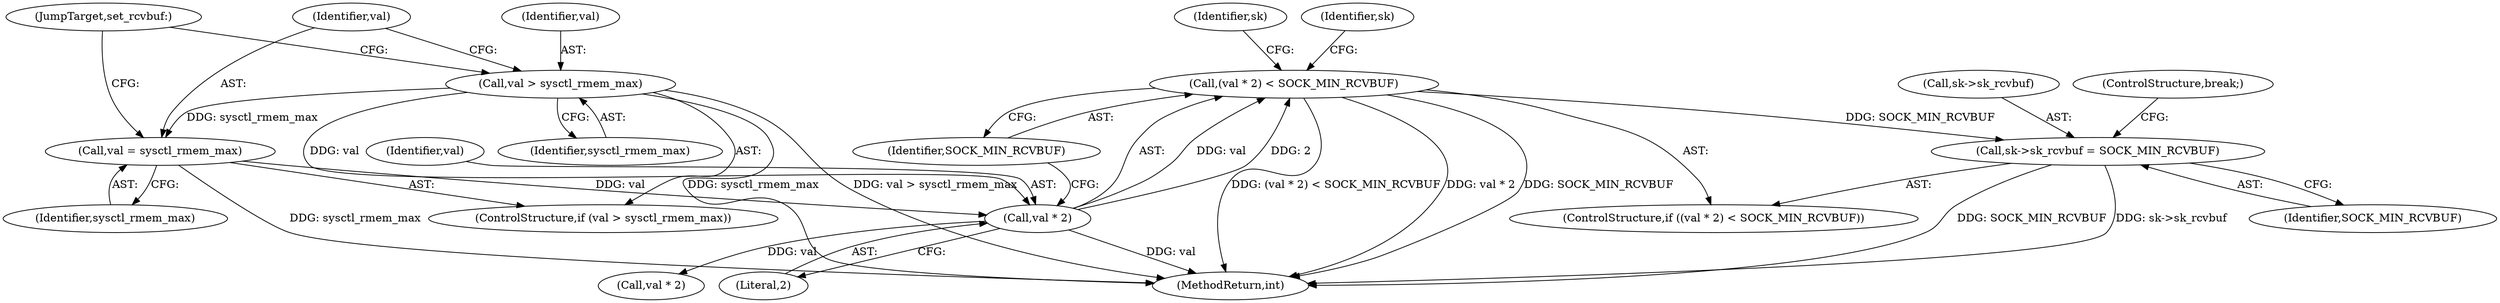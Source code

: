 digraph "0_linux_82981930125abfd39d7c8378a9cfdf5e1be2002b_0@pointer" {
"1000280" [label="(Call,sk->sk_rcvbuf = SOCK_MIN_RCVBUF)"];
"1000275" [label="(Call,(val * 2) < SOCK_MIN_RCVBUF)"];
"1000276" [label="(Call,val * 2)"];
"1000262" [label="(Call,val > sysctl_rmem_max)"];
"1000265" [label="(Call,val = sysctl_rmem_max)"];
"1000288" [label="(Identifier,sk)"];
"1000266" [label="(Identifier,val)"];
"1000263" [label="(Identifier,val)"];
"1000268" [label="(JumpTarget,set_rcvbuf:)"];
"1000279" [label="(Identifier,SOCK_MIN_RCVBUF)"];
"1000682" [label="(MethodReturn,int)"];
"1000274" [label="(ControlStructure,if ((val * 2) < SOCK_MIN_RCVBUF))"];
"1000290" [label="(Call,val * 2)"];
"1000262" [label="(Call,val > sysctl_rmem_max)"];
"1000275" [label="(Call,(val * 2) < SOCK_MIN_RCVBUF)"];
"1000261" [label="(ControlStructure,if (val > sysctl_rmem_max))"];
"1000281" [label="(Call,sk->sk_rcvbuf)"];
"1000276" [label="(Call,val * 2)"];
"1000282" [label="(Identifier,sk)"];
"1000293" [label="(ControlStructure,break;)"];
"1000277" [label="(Identifier,val)"];
"1000264" [label="(Identifier,sysctl_rmem_max)"];
"1000280" [label="(Call,sk->sk_rcvbuf = SOCK_MIN_RCVBUF)"];
"1000267" [label="(Identifier,sysctl_rmem_max)"];
"1000265" [label="(Call,val = sysctl_rmem_max)"];
"1000284" [label="(Identifier,SOCK_MIN_RCVBUF)"];
"1000278" [label="(Literal,2)"];
"1000280" -> "1000274"  [label="AST: "];
"1000280" -> "1000284"  [label="CFG: "];
"1000281" -> "1000280"  [label="AST: "];
"1000284" -> "1000280"  [label="AST: "];
"1000293" -> "1000280"  [label="CFG: "];
"1000280" -> "1000682"  [label="DDG: SOCK_MIN_RCVBUF"];
"1000280" -> "1000682"  [label="DDG: sk->sk_rcvbuf"];
"1000275" -> "1000280"  [label="DDG: SOCK_MIN_RCVBUF"];
"1000275" -> "1000274"  [label="AST: "];
"1000275" -> "1000279"  [label="CFG: "];
"1000276" -> "1000275"  [label="AST: "];
"1000279" -> "1000275"  [label="AST: "];
"1000282" -> "1000275"  [label="CFG: "];
"1000288" -> "1000275"  [label="CFG: "];
"1000275" -> "1000682"  [label="DDG: (val * 2) < SOCK_MIN_RCVBUF"];
"1000275" -> "1000682"  [label="DDG: val * 2"];
"1000275" -> "1000682"  [label="DDG: SOCK_MIN_RCVBUF"];
"1000276" -> "1000275"  [label="DDG: val"];
"1000276" -> "1000275"  [label="DDG: 2"];
"1000276" -> "1000278"  [label="CFG: "];
"1000277" -> "1000276"  [label="AST: "];
"1000278" -> "1000276"  [label="AST: "];
"1000279" -> "1000276"  [label="CFG: "];
"1000276" -> "1000682"  [label="DDG: val"];
"1000262" -> "1000276"  [label="DDG: val"];
"1000265" -> "1000276"  [label="DDG: val"];
"1000276" -> "1000290"  [label="DDG: val"];
"1000262" -> "1000261"  [label="AST: "];
"1000262" -> "1000264"  [label="CFG: "];
"1000263" -> "1000262"  [label="AST: "];
"1000264" -> "1000262"  [label="AST: "];
"1000266" -> "1000262"  [label="CFG: "];
"1000268" -> "1000262"  [label="CFG: "];
"1000262" -> "1000682"  [label="DDG: sysctl_rmem_max"];
"1000262" -> "1000682"  [label="DDG: val > sysctl_rmem_max"];
"1000262" -> "1000265"  [label="DDG: sysctl_rmem_max"];
"1000265" -> "1000261"  [label="AST: "];
"1000265" -> "1000267"  [label="CFG: "];
"1000266" -> "1000265"  [label="AST: "];
"1000267" -> "1000265"  [label="AST: "];
"1000268" -> "1000265"  [label="CFG: "];
"1000265" -> "1000682"  [label="DDG: sysctl_rmem_max"];
}
